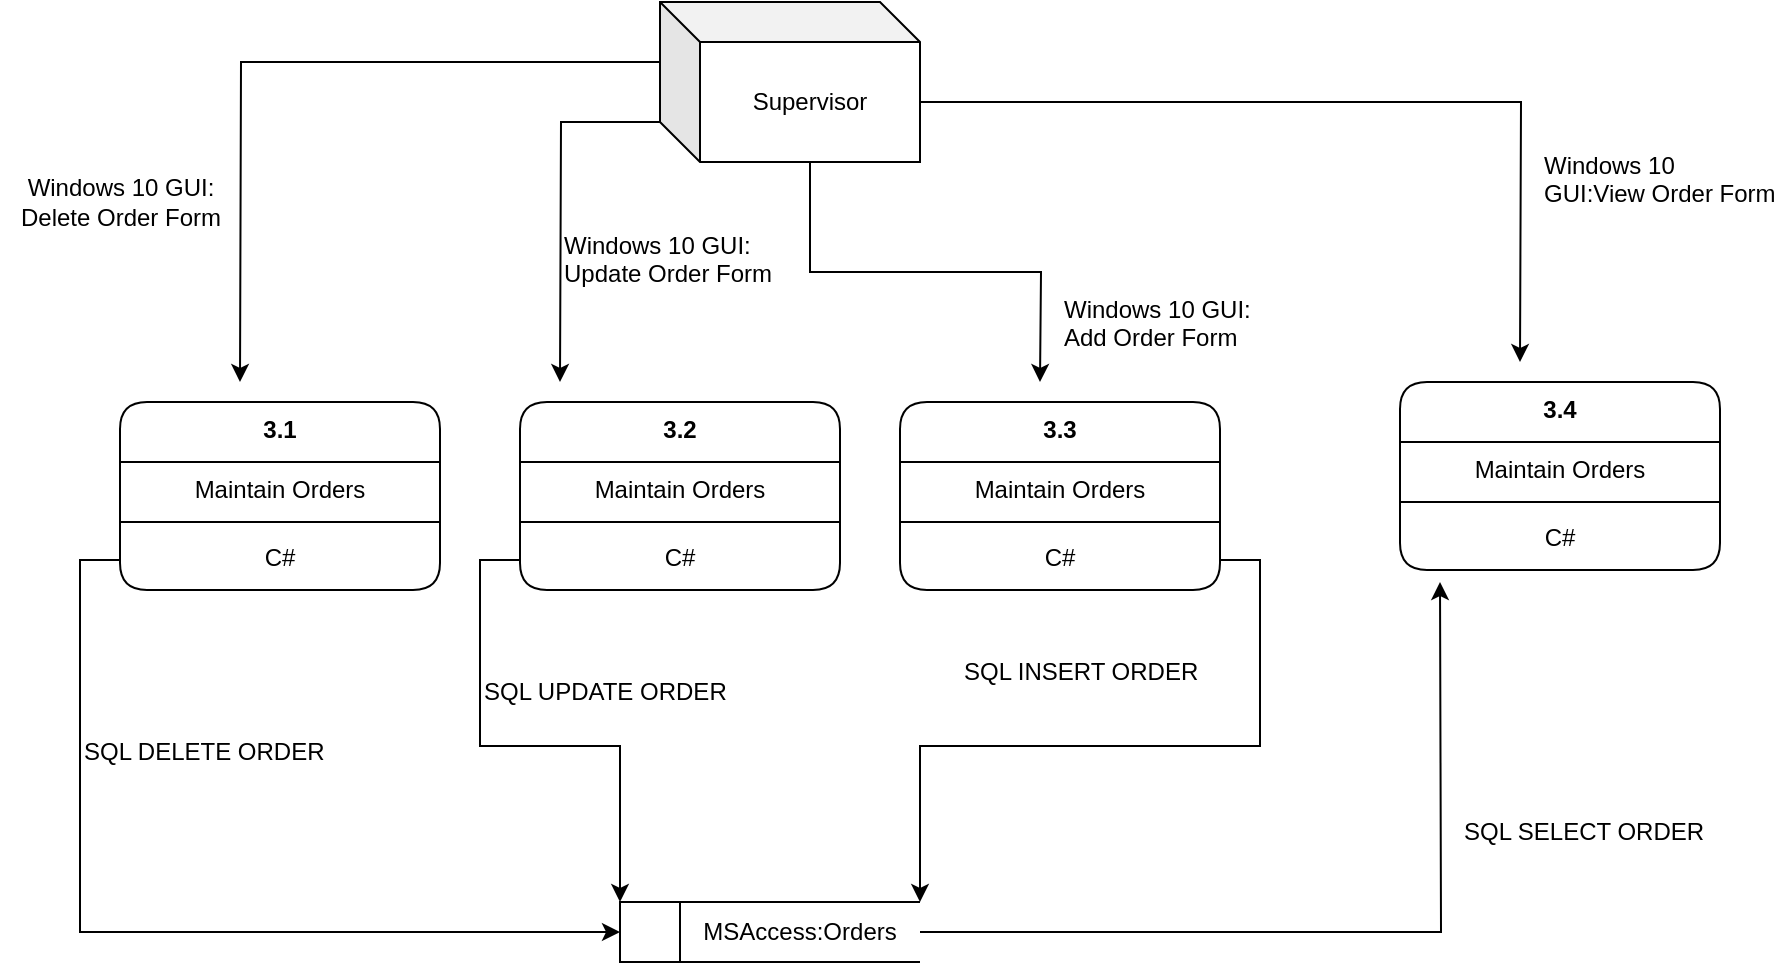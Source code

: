 <mxfile version="21.6.6" type="google">
  <diagram name="Page-1" id="agtnBVz0SsuNkHqTtgxE">
    <mxGraphModel grid="1" page="1" gridSize="10" guides="1" tooltips="1" connect="1" arrows="1" fold="1" pageScale="1" pageWidth="850" pageHeight="1100" math="0" shadow="0">
      <root>
        <mxCell id="0" />
        <mxCell id="1" parent="0" />
        <mxCell id="fl3L--8oDblomdXYh793-15" style="edgeStyle=orthogonalEdgeStyle;rounded=0;orthogonalLoop=1;jettySize=auto;html=1;exitX=0;exitY=0;exitDx=0;exitDy=30;exitPerimeter=0;" edge="1" parent="1" source="fl3L--8oDblomdXYh793-5">
          <mxGeometry relative="1" as="geometry">
            <mxPoint x="120" y="200" as="targetPoint" />
          </mxGeometry>
        </mxCell>
        <mxCell id="fl3L--8oDblomdXYh793-26" style="edgeStyle=orthogonalEdgeStyle;rounded=0;orthogonalLoop=1;jettySize=auto;html=1;exitX=0;exitY=0;exitDx=0;exitDy=60;exitPerimeter=0;" edge="1" parent="1" source="fl3L--8oDblomdXYh793-5">
          <mxGeometry relative="1" as="geometry">
            <mxPoint x="280" y="200" as="targetPoint" />
          </mxGeometry>
        </mxCell>
        <mxCell id="fl3L--8oDblomdXYh793-30" style="edgeStyle=orthogonalEdgeStyle;rounded=0;orthogonalLoop=1;jettySize=auto;html=1;exitX=0;exitY=0;exitDx=75;exitDy=80;exitPerimeter=0;" edge="1" parent="1" source="fl3L--8oDblomdXYh793-5">
          <mxGeometry relative="1" as="geometry">
            <mxPoint x="520" y="200" as="targetPoint" />
          </mxGeometry>
        </mxCell>
        <mxCell id="fl3L--8oDblomdXYh793-41" style="edgeStyle=orthogonalEdgeStyle;rounded=0;orthogonalLoop=1;jettySize=auto;html=1;exitX=0;exitY=0;exitDx=130;exitDy=50;exitPerimeter=0;" edge="1" parent="1" source="fl3L--8oDblomdXYh793-5">
          <mxGeometry relative="1" as="geometry">
            <mxPoint x="760" y="190" as="targetPoint" />
          </mxGeometry>
        </mxCell>
        <mxCell id="fl3L--8oDblomdXYh793-5" value="Supervisor" style="shape=cube;whiteSpace=wrap;html=1;boundedLbl=1;backgroundOutline=1;darkOpacity=0.05;darkOpacity2=0.1;" vertex="1" parent="1">
          <mxGeometry x="330" y="10" width="130" height="80" as="geometry" />
        </mxCell>
        <mxCell id="ARGZ7JHp_GoGjGblhbFb-1" style="edgeStyle=orthogonalEdgeStyle;rounded=0;orthogonalLoop=1;jettySize=auto;html=1;exitX=1;exitY=0.5;exitDx=0;exitDy=0;" edge="1" parent="1" source="fl3L--8oDblomdXYh793-8">
          <mxGeometry relative="1" as="geometry">
            <mxPoint x="720" y="300" as="targetPoint" />
          </mxGeometry>
        </mxCell>
        <mxCell id="fl3L--8oDblomdXYh793-8" value="&amp;nbsp; &amp;nbsp; &amp;nbsp; &amp;nbsp; &amp;nbsp; &amp;nbsp;MSAccess:Orders" style="html=1;dashed=0;whiteSpace=wrap;shape=mxgraph.dfd.dataStoreID;align=left;spacingLeft=3;points=[[0,0],[0.5,0],[1,0],[0,0.5],[1,0.5],[0,1],[0.5,1],[1,1]];" vertex="1" parent="1">
          <mxGeometry x="310" y="460" width="150" height="30" as="geometry" />
        </mxCell>
        <mxCell id="fl3L--8oDblomdXYh793-11" value="3.1" style="swimlane;fontStyle=1;align=center;verticalAlign=top;childLayout=stackLayout;horizontal=1;startSize=30;horizontalStack=0;resizeParent=1;resizeParentMax=0;resizeLast=0;collapsible=1;marginBottom=0;whiteSpace=wrap;html=1;rounded=1;" vertex="1" parent="1">
          <mxGeometry x="60" y="210" width="160" height="94" as="geometry" />
        </mxCell>
        <mxCell id="fl3L--8oDblomdXYh793-12" value="Maintain Orders" style="text;strokeColor=none;fillColor=none;align=center;verticalAlign=top;spacingLeft=4;spacingRight=4;overflow=hidden;rotatable=0;points=[[0,0.5],[1,0.5]];portConstraint=eastwest;whiteSpace=wrap;html=1;" vertex="1" parent="fl3L--8oDblomdXYh793-11">
          <mxGeometry y="30" width="160" height="26" as="geometry" />
        </mxCell>
        <mxCell id="fl3L--8oDblomdXYh793-13" value="" style="line;strokeWidth=1;fillColor=none;align=left;verticalAlign=middle;spacingTop=-1;spacingLeft=3;spacingRight=3;rotatable=0;labelPosition=right;points=[];portConstraint=eastwest;strokeColor=inherit;" vertex="1" parent="fl3L--8oDblomdXYh793-11">
          <mxGeometry y="56" width="160" height="8" as="geometry" />
        </mxCell>
        <mxCell id="fl3L--8oDblomdXYh793-14" value="C#" style="text;strokeColor=none;fillColor=none;align=center;verticalAlign=top;spacingLeft=4;spacingRight=4;overflow=hidden;rotatable=0;points=[[0,0.5],[1,0.5]];portConstraint=eastwest;whiteSpace=wrap;html=1;" vertex="1" parent="fl3L--8oDblomdXYh793-11">
          <mxGeometry y="64" width="160" height="30" as="geometry" />
        </mxCell>
        <mxCell id="fl3L--8oDblomdXYh793-16" value="Windows 10 GUI:&lt;br&gt;Delete Order Form" style="text;html=1;align=center;verticalAlign=middle;resizable=0;points=[];autosize=1;strokeColor=none;fillColor=none;" vertex="1" parent="1">
          <mxGeometry y="90" width="120" height="40" as="geometry" />
        </mxCell>
        <mxCell id="fl3L--8oDblomdXYh793-17" style="edgeStyle=orthogonalEdgeStyle;rounded=0;orthogonalLoop=1;jettySize=auto;html=1;exitX=0;exitY=0.5;exitDx=0;exitDy=0;entryX=0;entryY=0.5;entryDx=0;entryDy=0;" edge="1" parent="1" source="fl3L--8oDblomdXYh793-14" target="fl3L--8oDblomdXYh793-8">
          <mxGeometry relative="1" as="geometry">
            <mxPoint x="300" y="481" as="targetPoint" />
          </mxGeometry>
        </mxCell>
        <mxCell id="fl3L--8oDblomdXYh793-19" value="SQL DELETE ORDER" style="text;html=1;align=left;verticalAlign=middle;resizable=0;points=[];autosize=1;strokeColor=none;fillColor=none;" vertex="1" parent="1">
          <mxGeometry x="40" y="370" width="140" height="30" as="geometry" />
        </mxCell>
        <mxCell id="fl3L--8oDblomdXYh793-22" value="3.2" style="swimlane;fontStyle=1;align=center;verticalAlign=top;childLayout=stackLayout;horizontal=1;startSize=30;horizontalStack=0;resizeParent=1;resizeParentMax=0;resizeLast=0;collapsible=1;marginBottom=0;whiteSpace=wrap;html=1;rounded=1;" vertex="1" parent="1">
          <mxGeometry x="260" y="210" width="160" height="94" as="geometry" />
        </mxCell>
        <mxCell id="fl3L--8oDblomdXYh793-23" value="Maintain Orders" style="text;strokeColor=none;fillColor=none;align=center;verticalAlign=top;spacingLeft=4;spacingRight=4;overflow=hidden;rotatable=0;points=[[0,0.5],[1,0.5]];portConstraint=eastwest;whiteSpace=wrap;html=1;" vertex="1" parent="fl3L--8oDblomdXYh793-22">
          <mxGeometry y="30" width="160" height="26" as="geometry" />
        </mxCell>
        <mxCell id="fl3L--8oDblomdXYh793-24" value="" style="line;strokeWidth=1;fillColor=none;align=left;verticalAlign=middle;spacingTop=-1;spacingLeft=3;spacingRight=3;rotatable=0;labelPosition=right;points=[];portConstraint=eastwest;strokeColor=inherit;" vertex="1" parent="fl3L--8oDblomdXYh793-22">
          <mxGeometry y="56" width="160" height="8" as="geometry" />
        </mxCell>
        <mxCell id="fl3L--8oDblomdXYh793-25" value="C#" style="text;strokeColor=none;fillColor=none;align=center;verticalAlign=top;spacingLeft=4;spacingRight=4;overflow=hidden;rotatable=0;points=[[0,0.5],[1,0.5]];portConstraint=eastwest;whiteSpace=wrap;html=1;" vertex="1" parent="fl3L--8oDblomdXYh793-22">
          <mxGeometry y="64" width="160" height="30" as="geometry" />
        </mxCell>
        <mxCell id="fl3L--8oDblomdXYh793-27" value="Windows 10 GUI:&lt;br&gt;Update Order Form" style="text;whiteSpace=wrap;html=1;" vertex="1" parent="1">
          <mxGeometry x="280" y="118" width="120" height="40" as="geometry" />
        </mxCell>
        <mxCell id="fl3L--8oDblomdXYh793-28" style="edgeStyle=orthogonalEdgeStyle;rounded=0;orthogonalLoop=1;jettySize=auto;html=1;exitX=0;exitY=0.5;exitDx=0;exitDy=0;entryX=0;entryY=0;entryDx=0;entryDy=0;" edge="1" parent="1" source="fl3L--8oDblomdXYh793-25" target="fl3L--8oDblomdXYh793-8">
          <mxGeometry relative="1" as="geometry" />
        </mxCell>
        <mxCell id="fl3L--8oDblomdXYh793-29" value="SQL UPDATE ORDER" style="text;html=1;align=left;verticalAlign=middle;resizable=0;points=[];autosize=1;strokeColor=none;fillColor=none;" vertex="1" parent="1">
          <mxGeometry x="240" y="340" width="140" height="30" as="geometry" />
        </mxCell>
        <mxCell id="fl3L--8oDblomdXYh793-31" value="3.3" style="swimlane;fontStyle=1;align=center;verticalAlign=top;childLayout=stackLayout;horizontal=1;startSize=30;horizontalStack=0;resizeParent=1;resizeParentMax=0;resizeLast=0;collapsible=1;marginBottom=0;whiteSpace=wrap;html=1;rounded=1;" vertex="1" parent="1">
          <mxGeometry x="450" y="210" width="160" height="94" as="geometry" />
        </mxCell>
        <mxCell id="fl3L--8oDblomdXYh793-32" value="Maintain Orders" style="text;strokeColor=none;fillColor=none;align=center;verticalAlign=top;spacingLeft=4;spacingRight=4;overflow=hidden;rotatable=0;points=[[0,0.5],[1,0.5]];portConstraint=eastwest;whiteSpace=wrap;html=1;" vertex="1" parent="fl3L--8oDblomdXYh793-31">
          <mxGeometry y="30" width="160" height="26" as="geometry" />
        </mxCell>
        <mxCell id="fl3L--8oDblomdXYh793-33" value="" style="line;strokeWidth=1;fillColor=none;align=left;verticalAlign=middle;spacingTop=-1;spacingLeft=3;spacingRight=3;rotatable=0;labelPosition=right;points=[];portConstraint=eastwest;strokeColor=inherit;" vertex="1" parent="fl3L--8oDblomdXYh793-31">
          <mxGeometry y="56" width="160" height="8" as="geometry" />
        </mxCell>
        <mxCell id="fl3L--8oDblomdXYh793-34" value="C#" style="text;strokeColor=none;fillColor=none;align=center;verticalAlign=top;spacingLeft=4;spacingRight=4;overflow=hidden;rotatable=0;points=[[0,0.5],[1,0.5]];portConstraint=eastwest;whiteSpace=wrap;html=1;" vertex="1" parent="fl3L--8oDblomdXYh793-31">
          <mxGeometry y="64" width="160" height="30" as="geometry" />
        </mxCell>
        <mxCell id="fl3L--8oDblomdXYh793-35" style="edgeStyle=orthogonalEdgeStyle;rounded=0;orthogonalLoop=1;jettySize=auto;html=1;exitX=1;exitY=0.5;exitDx=0;exitDy=0;entryX=1;entryY=0;entryDx=0;entryDy=0;" edge="1" parent="1" source="fl3L--8oDblomdXYh793-34" target="fl3L--8oDblomdXYh793-8">
          <mxGeometry relative="1" as="geometry" />
        </mxCell>
        <mxCell id="fl3L--8oDblomdXYh793-37" value="3.4" style="swimlane;fontStyle=1;align=center;verticalAlign=top;childLayout=stackLayout;horizontal=1;startSize=30;horizontalStack=0;resizeParent=1;resizeParentMax=0;resizeLast=0;collapsible=1;marginBottom=0;whiteSpace=wrap;html=1;rounded=1;" vertex="1" parent="1">
          <mxGeometry x="700" y="200" width="160" height="94" as="geometry" />
        </mxCell>
        <mxCell id="fl3L--8oDblomdXYh793-38" value="Maintain Orders" style="text;strokeColor=none;fillColor=none;align=center;verticalAlign=top;spacingLeft=4;spacingRight=4;overflow=hidden;rotatable=0;points=[[0,0.5],[1,0.5]];portConstraint=eastwest;whiteSpace=wrap;html=1;" vertex="1" parent="fl3L--8oDblomdXYh793-37">
          <mxGeometry y="30" width="160" height="26" as="geometry" />
        </mxCell>
        <mxCell id="fl3L--8oDblomdXYh793-39" value="" style="line;strokeWidth=1;fillColor=none;align=left;verticalAlign=middle;spacingTop=-1;spacingLeft=3;spacingRight=3;rotatable=0;labelPosition=right;points=[];portConstraint=eastwest;strokeColor=inherit;" vertex="1" parent="fl3L--8oDblomdXYh793-37">
          <mxGeometry y="56" width="160" height="8" as="geometry" />
        </mxCell>
        <mxCell id="fl3L--8oDblomdXYh793-40" value="C#" style="text;strokeColor=none;fillColor=none;align=center;verticalAlign=top;spacingLeft=4;spacingRight=4;overflow=hidden;rotatable=0;points=[[0,0.5],[1,0.5]];portConstraint=eastwest;whiteSpace=wrap;html=1;" vertex="1" parent="fl3L--8oDblomdXYh793-37">
          <mxGeometry y="64" width="160" height="30" as="geometry" />
        </mxCell>
        <mxCell id="fl3L--8oDblomdXYh793-43" value="Windows 10 GUI:&lt;br&gt;Add Order Form" style="text;whiteSpace=wrap;html=1;" vertex="1" parent="1">
          <mxGeometry x="530" y="150" width="120" height="40" as="geometry" />
        </mxCell>
        <mxCell id="fl3L--8oDblomdXYh793-44" value="Windows 10 GUI:View Order Form" style="text;whiteSpace=wrap;html=1;" vertex="1" parent="1">
          <mxGeometry x="770" y="78" width="120" height="40" as="geometry" />
        </mxCell>
        <mxCell id="fl3L--8oDblomdXYh793-45" value="SQL INSERT ORDER" style="text;html=1;align=left;verticalAlign=middle;resizable=0;points=[];autosize=1;strokeColor=none;fillColor=none;" vertex="1" parent="1">
          <mxGeometry x="480" y="330" width="140" height="30" as="geometry" />
        </mxCell>
        <mxCell id="fl3L--8oDblomdXYh793-46" value="SQL SELECT ORDER" style="text;html=1;align=left;verticalAlign=middle;resizable=0;points=[];autosize=1;strokeColor=none;fillColor=none;" vertex="1" parent="1">
          <mxGeometry x="730" y="410" width="140" height="30" as="geometry" />
        </mxCell>
      </root>
    </mxGraphModel>
  </diagram>
</mxfile>
